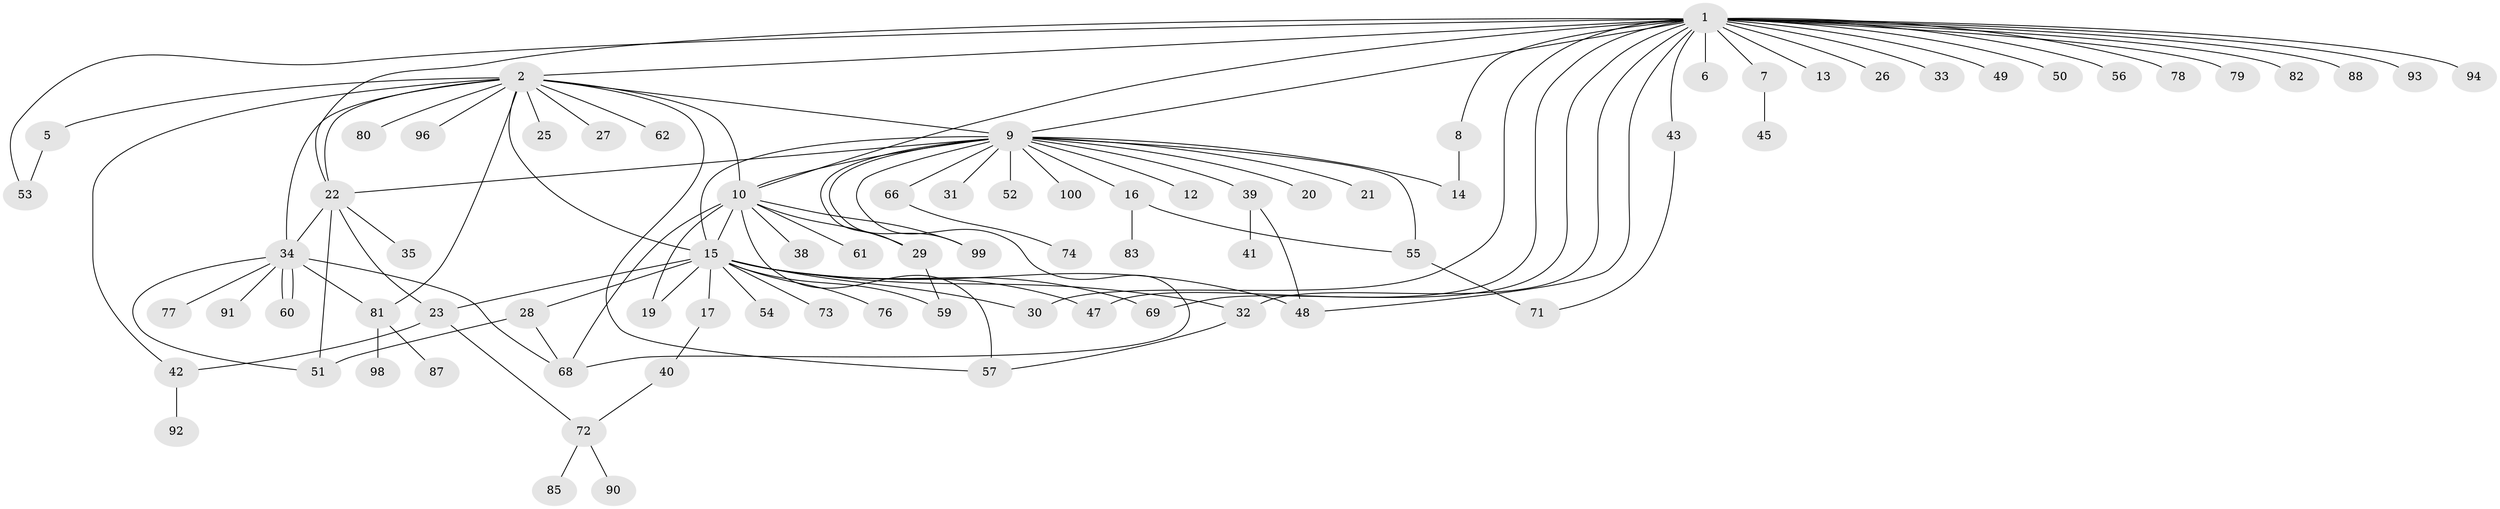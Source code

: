 // original degree distribution, {8: 0.03, 2: 0.26, 22: 0.01, 18: 0.01, 1: 0.48, 13: 0.01, 11: 0.02, 19: 0.01, 4: 0.09, 3: 0.08}
// Generated by graph-tools (version 1.1) at 2025/11/02/27/25 16:11:11]
// undirected, 79 vertices, 112 edges
graph export_dot {
graph [start="1"]
  node [color=gray90,style=filled];
  1 [super="+3"];
  2 [super="+4"];
  5;
  6;
  7;
  8;
  9 [super="+11"];
  10 [super="+67"];
  12;
  13;
  14;
  15 [super="+18"];
  16 [super="+37"];
  17;
  19 [super="+24"];
  20;
  21;
  22 [super="+46"];
  23 [super="+89"];
  25;
  26;
  27 [super="+36"];
  28 [super="+65"];
  29;
  30;
  31;
  32 [super="+44"];
  33;
  34 [super="+64"];
  35;
  38;
  39;
  40;
  41;
  42;
  43 [super="+63"];
  45;
  47;
  48 [super="+70"];
  49;
  50;
  51 [super="+58"];
  52;
  53;
  54;
  55 [super="+95"];
  56;
  57 [super="+84"];
  59;
  60;
  61;
  62;
  66;
  68 [super="+97"];
  69;
  71 [super="+86"];
  72 [super="+75"];
  73;
  74;
  76;
  77;
  78;
  79;
  80;
  81;
  82;
  83;
  85;
  87;
  88;
  90;
  91;
  92;
  93;
  94;
  96;
  98;
  99;
  100;
  1 -- 2 [weight=2];
  1 -- 13;
  1 -- 26;
  1 -- 47;
  1 -- 79;
  1 -- 93;
  1 -- 94;
  1 -- 69;
  1 -- 6;
  1 -- 7;
  1 -- 8;
  1 -- 9;
  1 -- 78;
  1 -- 82;
  1 -- 22;
  1 -- 88;
  1 -- 30;
  1 -- 32;
  1 -- 33;
  1 -- 43;
  1 -- 49;
  1 -- 50;
  1 -- 53;
  1 -- 56;
  1 -- 48;
  1 -- 10;
  2 -- 5;
  2 -- 9;
  2 -- 10;
  2 -- 15;
  2 -- 80;
  2 -- 81;
  2 -- 22;
  2 -- 25;
  2 -- 27;
  2 -- 96;
  2 -- 34;
  2 -- 42;
  2 -- 57;
  2 -- 62;
  5 -- 53;
  7 -- 45;
  8 -- 14;
  9 -- 10;
  9 -- 12;
  9 -- 14;
  9 -- 16;
  9 -- 22;
  9 -- 29;
  9 -- 31;
  9 -- 55;
  9 -- 68;
  9 -- 99;
  9 -- 100;
  9 -- 66;
  9 -- 39;
  9 -- 15;
  9 -- 20;
  9 -- 21;
  9 -- 52;
  10 -- 15;
  10 -- 19;
  10 -- 29;
  10 -- 38;
  10 -- 61;
  10 -- 68;
  10 -- 99;
  10 -- 57;
  15 -- 17;
  15 -- 19 [weight=2];
  15 -- 23;
  15 -- 28;
  15 -- 30;
  15 -- 32;
  15 -- 47;
  15 -- 48;
  15 -- 54;
  15 -- 59;
  15 -- 69;
  15 -- 73;
  15 -- 76;
  16 -- 55;
  16 -- 83;
  17 -- 40;
  22 -- 23;
  22 -- 34;
  22 -- 35;
  22 -- 51;
  23 -- 72;
  23 -- 42;
  28 -- 68;
  28 -- 51;
  29 -- 59;
  32 -- 57;
  34 -- 60;
  34 -- 60;
  34 -- 68;
  34 -- 77;
  34 -- 81;
  34 -- 91;
  34 -- 51;
  39 -- 41;
  39 -- 48;
  40 -- 72;
  42 -- 92;
  43 -- 71;
  55 -- 71;
  66 -- 74;
  72 -- 90;
  72 -- 85;
  81 -- 87;
  81 -- 98;
}
